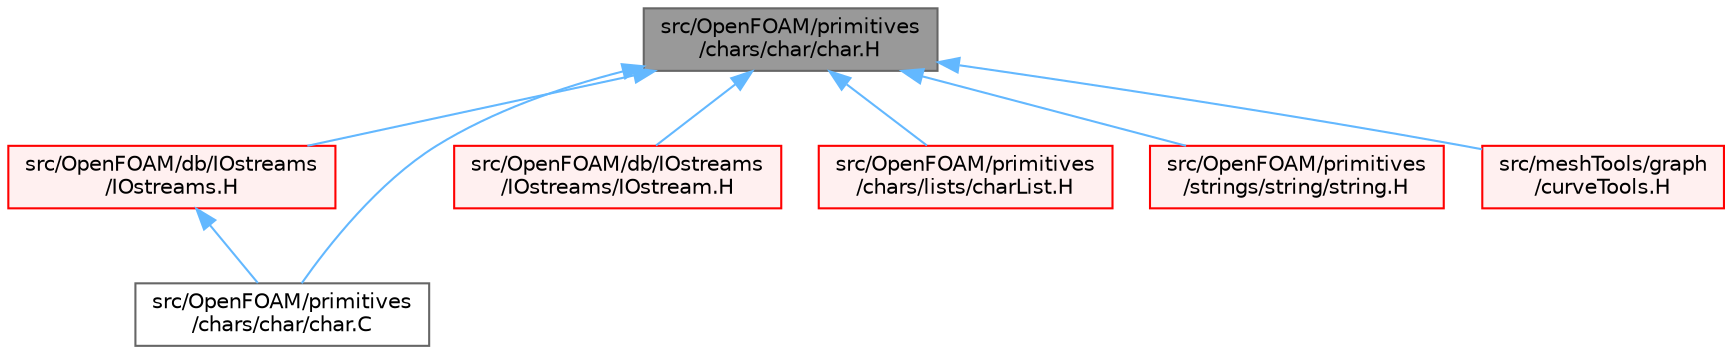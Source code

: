 digraph "src/OpenFOAM/primitives/chars/char/char.H"
{
 // LATEX_PDF_SIZE
  bgcolor="transparent";
  edge [fontname=Helvetica,fontsize=10,labelfontname=Helvetica,labelfontsize=10];
  node [fontname=Helvetica,fontsize=10,shape=box,height=0.2,width=0.4];
  Node1 [id="Node000001",label="src/OpenFOAM/primitives\l/chars/char/char.H",height=0.2,width=0.4,color="gray40", fillcolor="grey60", style="filled", fontcolor="black",tooltip="A character and a pointer to a character string."];
  Node1 -> Node2 [id="edge1_Node000001_Node000002",dir="back",color="steelblue1",style="solid",tooltip=" "];
  Node2 [id="Node000002",label="src/OpenFOAM/db/IOstreams\l/IOstreams.H",height=0.2,width=0.4,color="red", fillcolor="#FFF0F0", style="filled",URL="$IOstreams_8H.html",tooltip="Useful combination of include files which define Sin, Sout and Serr and the use of IO streams general..."];
  Node2 -> Node5285 [id="edge2_Node000002_Node005285",dir="back",color="steelblue1",style="solid",tooltip=" "];
  Node5285 [id="Node005285",label="src/OpenFOAM/primitives\l/chars/char/char.C",height=0.2,width=0.4,color="grey40", fillcolor="white", style="filled",URL="$char_8C.html",tooltip=" "];
  Node1 -> Node5445 [id="edge3_Node000001_Node005445",dir="back",color="steelblue1",style="solid",tooltip=" "];
  Node5445 [id="Node005445",label="src/OpenFOAM/db/IOstreams\l/IOstreams/IOstream.H",height=0.2,width=0.4,color="red", fillcolor="#FFF0F0", style="filled",URL="$IOstream_8H.html",tooltip=" "];
  Node1 -> Node5285 [id="edge4_Node000001_Node005285",dir="back",color="steelblue1",style="solid",tooltip=" "];
  Node1 -> Node8120 [id="edge5_Node000001_Node008120",dir="back",color="steelblue1",style="solid",tooltip=" "];
  Node8120 [id="Node008120",label="src/OpenFOAM/primitives\l/chars/lists/charList.H",height=0.2,width=0.4,color="red", fillcolor="#FFF0F0", style="filled",URL="$charList_8H.html",tooltip=" "];
  Node1 -> Node8586 [id="edge6_Node000001_Node008586",dir="back",color="steelblue1",style="solid",tooltip=" "];
  Node8586 [id="Node008586",label="src/OpenFOAM/primitives\l/strings/string/string.H",height=0.2,width=0.4,color="red", fillcolor="#FFF0F0", style="filled",URL="$string_8H.html",tooltip=" "];
  Node1 -> Node7702 [id="edge7_Node000001_Node007702",dir="back",color="steelblue1",style="solid",tooltip=" "];
  Node7702 [id="Node007702",label="src/meshTools/graph\l/curveTools.H",height=0.2,width=0.4,color="red", fillcolor="#FFF0F0", style="filled",URL="$curveTools_8H.html",tooltip=" "];
}
